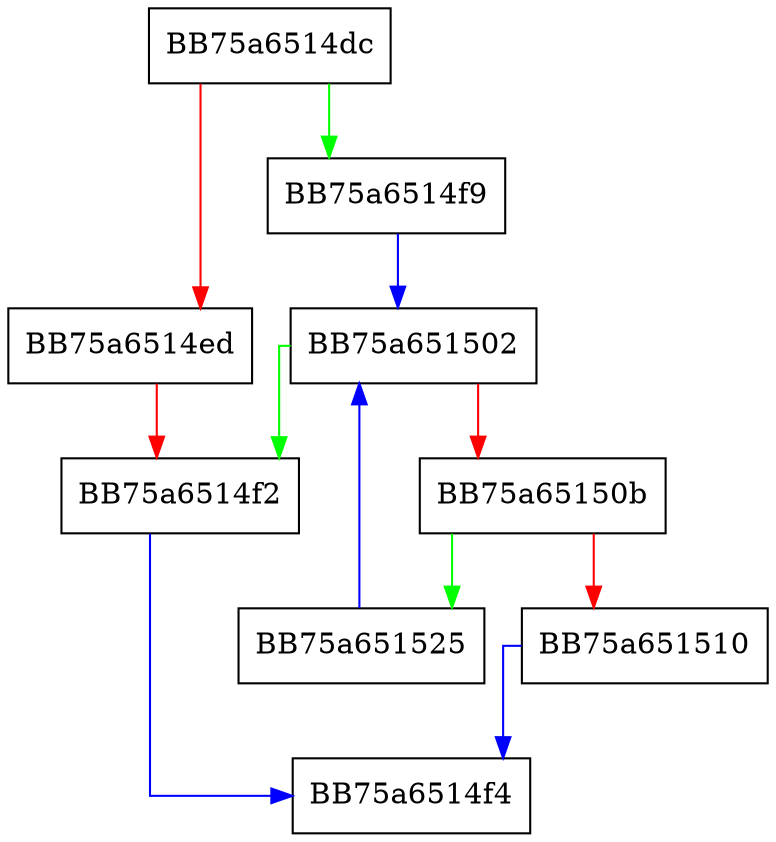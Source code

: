 digraph vfo_crc32 {
  node [shape="box"];
  graph [splines=ortho];
  BB75a6514dc -> BB75a6514f9 [color="green"];
  BB75a6514dc -> BB75a6514ed [color="red"];
  BB75a6514ed -> BB75a6514f2 [color="red"];
  BB75a6514f2 -> BB75a6514f4 [color="blue"];
  BB75a6514f9 -> BB75a651502 [color="blue"];
  BB75a651502 -> BB75a6514f2 [color="green"];
  BB75a651502 -> BB75a65150b [color="red"];
  BB75a65150b -> BB75a651525 [color="green"];
  BB75a65150b -> BB75a651510 [color="red"];
  BB75a651510 -> BB75a6514f4 [color="blue"];
  BB75a651525 -> BB75a651502 [color="blue"];
}